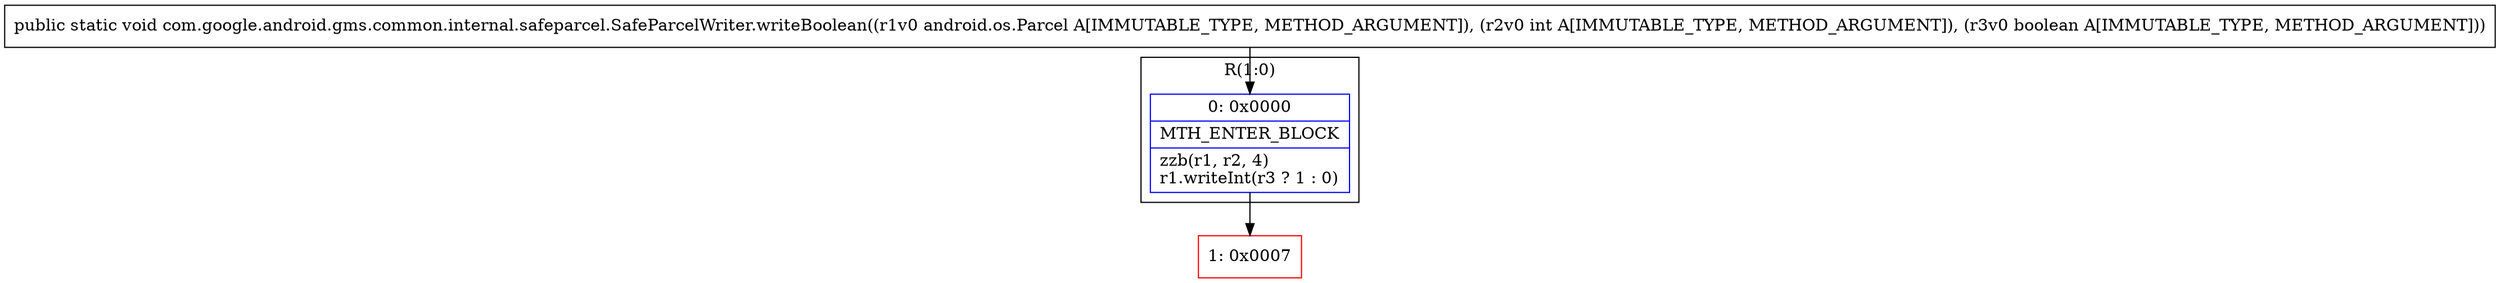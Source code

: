 digraph "CFG forcom.google.android.gms.common.internal.safeparcel.SafeParcelWriter.writeBoolean(Landroid\/os\/Parcel;IZ)V" {
subgraph cluster_Region_894835445 {
label = "R(1:0)";
node [shape=record,color=blue];
Node_0 [shape=record,label="{0\:\ 0x0000|MTH_ENTER_BLOCK\l|zzb(r1, r2, 4)\lr1.writeInt(r3 ? 1 : 0)\l}"];
}
Node_1 [shape=record,color=red,label="{1\:\ 0x0007}"];
MethodNode[shape=record,label="{public static void com.google.android.gms.common.internal.safeparcel.SafeParcelWriter.writeBoolean((r1v0 android.os.Parcel A[IMMUTABLE_TYPE, METHOD_ARGUMENT]), (r2v0 int A[IMMUTABLE_TYPE, METHOD_ARGUMENT]), (r3v0 boolean A[IMMUTABLE_TYPE, METHOD_ARGUMENT])) }"];
MethodNode -> Node_0;
Node_0 -> Node_1;
}

